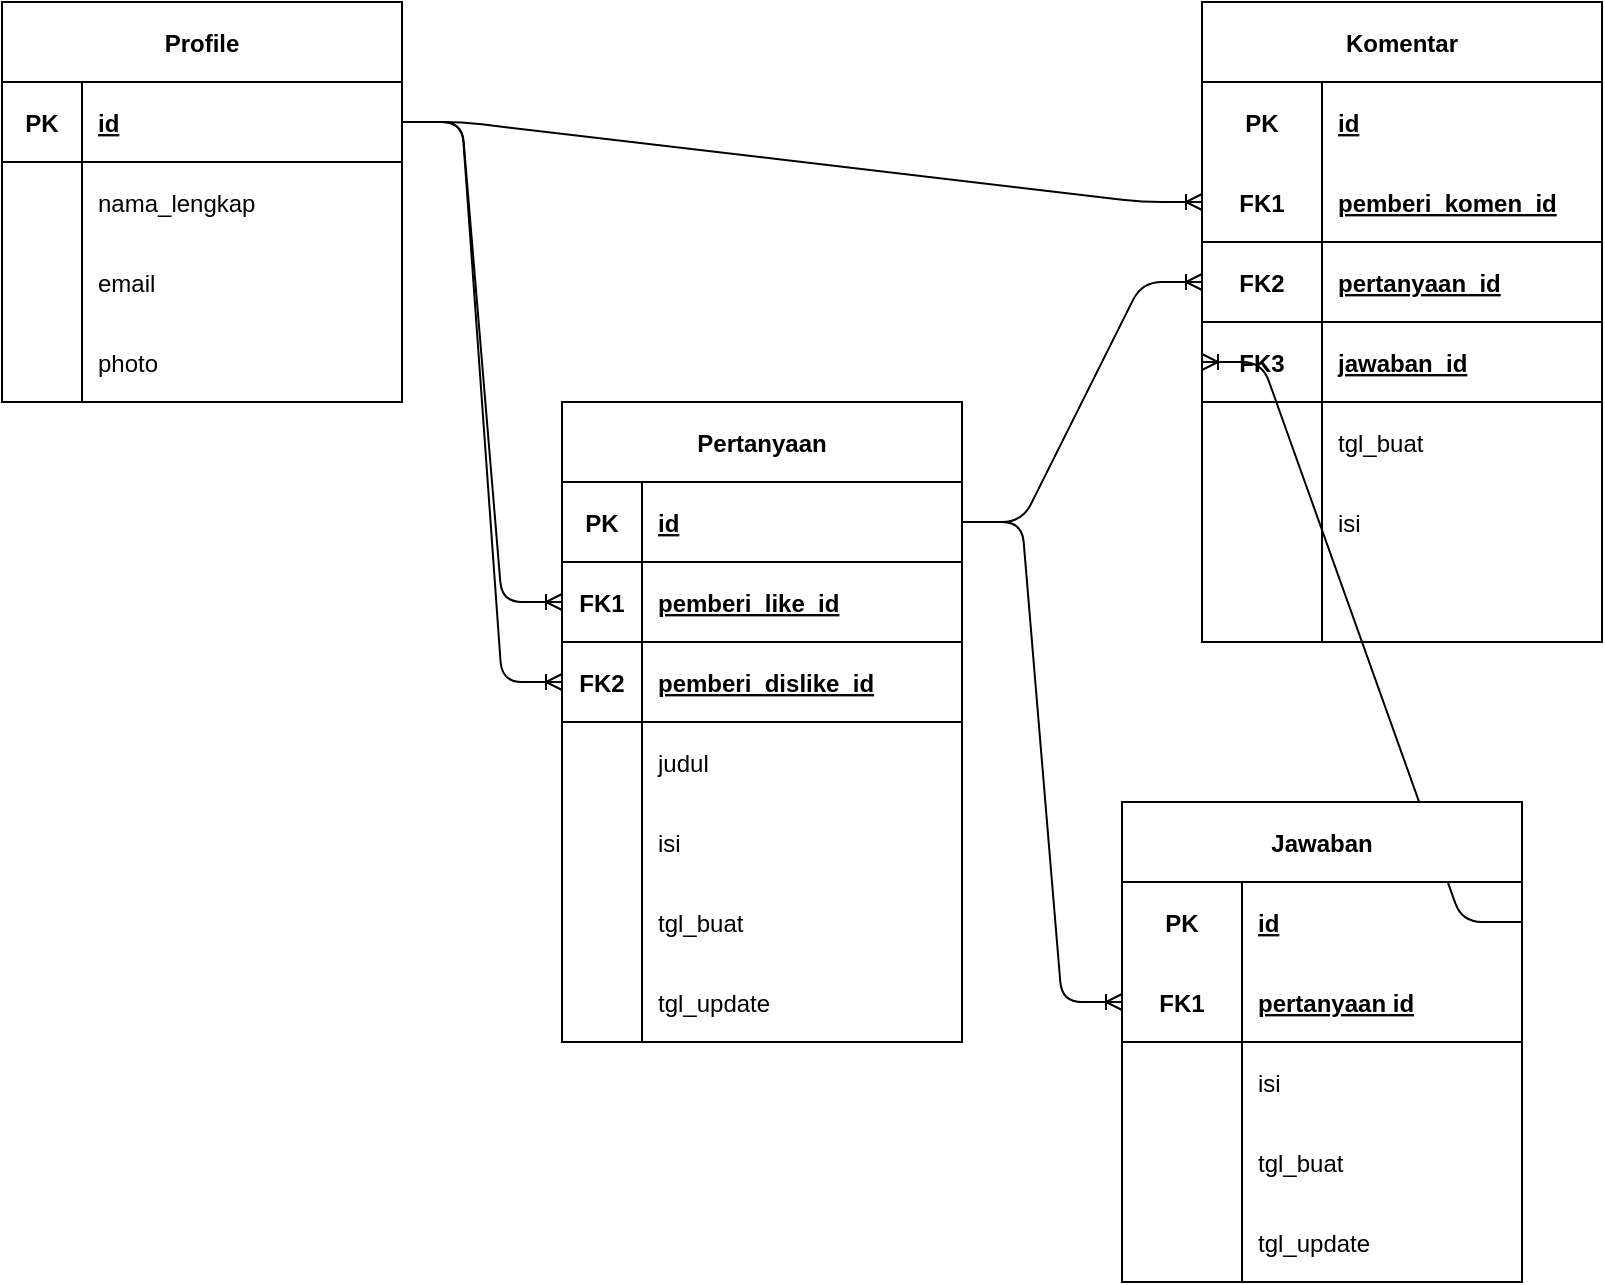 <mxfile version="13.5.8" type="github">
  <diagram id="R2lEEEUBdFMjLlhIrx00" name="Page-1">
    <mxGraphModel dx="1108" dy="482" grid="1" gridSize="10" guides="1" tooltips="1" connect="1" arrows="1" fold="1" page="1" pageScale="1" pageWidth="850" pageHeight="1100" math="0" shadow="0" extFonts="Permanent Marker^https://fonts.googleapis.com/css?family=Permanent+Marker">
      <root>
        <mxCell id="0" />
        <mxCell id="1" parent="0" />
        <mxCell id="bIq-X40aE5f3d1oRArP8-1" value="Profile" style="shape=table;startSize=40;container=1;collapsible=1;childLayout=tableLayout;fixedRows=1;rowLines=0;fontStyle=1;align=center;resizeLast=1;" parent="1" vertex="1">
          <mxGeometry x="40" y="40" width="200" height="200" as="geometry" />
        </mxCell>
        <mxCell id="bIq-X40aE5f3d1oRArP8-2" value="" style="shape=partialRectangle;collapsible=0;dropTarget=0;pointerEvents=0;fillColor=none;top=0;left=0;bottom=1;right=0;points=[[0,0.5],[1,0.5]];portConstraint=eastwest;" parent="bIq-X40aE5f3d1oRArP8-1" vertex="1">
          <mxGeometry y="40" width="200" height="40" as="geometry" />
        </mxCell>
        <mxCell id="bIq-X40aE5f3d1oRArP8-3" value="PK" style="shape=partialRectangle;connectable=0;fillColor=none;top=0;left=0;bottom=0;right=0;fontStyle=1;overflow=hidden;" parent="bIq-X40aE5f3d1oRArP8-2" vertex="1">
          <mxGeometry width="40" height="40" as="geometry" />
        </mxCell>
        <mxCell id="bIq-X40aE5f3d1oRArP8-4" value="id" style="shape=partialRectangle;connectable=0;fillColor=none;top=0;left=0;bottom=0;right=0;align=left;spacingLeft=6;fontStyle=5;overflow=hidden;" parent="bIq-X40aE5f3d1oRArP8-2" vertex="1">
          <mxGeometry x="40" width="160" height="40" as="geometry" />
        </mxCell>
        <mxCell id="bIq-X40aE5f3d1oRArP8-5" value="" style="shape=partialRectangle;collapsible=0;dropTarget=0;pointerEvents=0;fillColor=none;top=0;left=0;bottom=0;right=0;points=[[0,0.5],[1,0.5]];portConstraint=eastwest;" parent="bIq-X40aE5f3d1oRArP8-1" vertex="1">
          <mxGeometry y="80" width="200" height="40" as="geometry" />
        </mxCell>
        <mxCell id="bIq-X40aE5f3d1oRArP8-6" value="" style="shape=partialRectangle;connectable=0;fillColor=none;top=0;left=0;bottom=0;right=0;editable=1;overflow=hidden;" parent="bIq-X40aE5f3d1oRArP8-5" vertex="1">
          <mxGeometry width="40" height="40" as="geometry" />
        </mxCell>
        <mxCell id="bIq-X40aE5f3d1oRArP8-7" value="nama_lengkap" style="shape=partialRectangle;connectable=0;fillColor=none;top=0;left=0;bottom=0;right=0;align=left;spacingLeft=6;overflow=hidden;" parent="bIq-X40aE5f3d1oRArP8-5" vertex="1">
          <mxGeometry x="40" width="160" height="40" as="geometry" />
        </mxCell>
        <mxCell id="bIq-X40aE5f3d1oRArP8-8" value="" style="shape=partialRectangle;collapsible=0;dropTarget=0;pointerEvents=0;fillColor=none;top=0;left=0;bottom=0;right=0;points=[[0,0.5],[1,0.5]];portConstraint=eastwest;" parent="bIq-X40aE5f3d1oRArP8-1" vertex="1">
          <mxGeometry y="120" width="200" height="40" as="geometry" />
        </mxCell>
        <mxCell id="bIq-X40aE5f3d1oRArP8-9" value="" style="shape=partialRectangle;connectable=0;fillColor=none;top=0;left=0;bottom=0;right=0;editable=1;overflow=hidden;" parent="bIq-X40aE5f3d1oRArP8-8" vertex="1">
          <mxGeometry width="40" height="40" as="geometry" />
        </mxCell>
        <mxCell id="bIq-X40aE5f3d1oRArP8-10" value="email" style="shape=partialRectangle;connectable=0;fillColor=none;top=0;left=0;bottom=0;right=0;align=left;spacingLeft=6;overflow=hidden;" parent="bIq-X40aE5f3d1oRArP8-8" vertex="1">
          <mxGeometry x="40" width="160" height="40" as="geometry" />
        </mxCell>
        <mxCell id="bIq-X40aE5f3d1oRArP8-11" value="" style="shape=partialRectangle;collapsible=0;dropTarget=0;pointerEvents=0;fillColor=none;top=0;left=0;bottom=0;right=0;points=[[0,0.5],[1,0.5]];portConstraint=eastwest;" parent="bIq-X40aE5f3d1oRArP8-1" vertex="1">
          <mxGeometry y="160" width="200" height="40" as="geometry" />
        </mxCell>
        <mxCell id="bIq-X40aE5f3d1oRArP8-12" value="" style="shape=partialRectangle;connectable=0;fillColor=none;top=0;left=0;bottom=0;right=0;editable=1;overflow=hidden;" parent="bIq-X40aE5f3d1oRArP8-11" vertex="1">
          <mxGeometry width="40" height="40" as="geometry" />
        </mxCell>
        <mxCell id="bIq-X40aE5f3d1oRArP8-13" value="photo" style="shape=partialRectangle;connectable=0;fillColor=none;top=0;left=0;bottom=0;right=0;align=left;spacingLeft=6;overflow=hidden;" parent="bIq-X40aE5f3d1oRArP8-11" vertex="1">
          <mxGeometry x="40" width="160" height="40" as="geometry" />
        </mxCell>
        <mxCell id="bIq-X40aE5f3d1oRArP8-62" value="" style="edgeStyle=entityRelationEdgeStyle;fontSize=12;html=1;endArrow=ERoneToMany;exitX=1;exitY=0.5;exitDx=0;exitDy=0;entryX=0;entryY=0.5;entryDx=0;entryDy=0;" parent="1" source="bIq-X40aE5f3d1oRArP8-2" target="bIq-X40aE5f3d1oRArP8-114" edge="1">
          <mxGeometry width="100" height="100" relative="1" as="geometry">
            <mxPoint x="140" y="600" as="sourcePoint" />
            <mxPoint x="400" y="340" as="targetPoint" />
          </mxGeometry>
        </mxCell>
        <mxCell id="bIq-X40aE5f3d1oRArP8-79" value="" style="edgeStyle=entityRelationEdgeStyle;fontSize=12;html=1;endArrow=ERoneToMany;exitX=1;exitY=0.5;exitDx=0;exitDy=0;entryX=0;entryY=0.5;entryDx=0;entryDy=0;" parent="1" source="bIq-X40aE5f3d1oRArP8-18" target="bIq-X40aE5f3d1oRArP8-84" edge="1">
          <mxGeometry width="100" height="100" relative="1" as="geometry">
            <mxPoint x="180" y="460" as="sourcePoint" />
            <mxPoint x="280" y="890" as="targetPoint" />
          </mxGeometry>
        </mxCell>
        <mxCell id="bIq-X40aE5f3d1oRArP8-129" value="" style="edgeStyle=entityRelationEdgeStyle;fontSize=12;html=1;endArrow=ERoneToMany;exitX=1;exitY=0.5;exitDx=0;exitDy=0;entryX=0;entryY=0.5;entryDx=0;entryDy=0;" parent="1" source="bIq-X40aE5f3d1oRArP8-18" target="bIq-X40aE5f3d1oRArP8-123" edge="1">
          <mxGeometry width="100" height="100" relative="1" as="geometry">
            <mxPoint x="290" y="540" as="sourcePoint" />
            <mxPoint x="390" y="440" as="targetPoint" />
          </mxGeometry>
        </mxCell>
        <mxCell id="bIq-X40aE5f3d1oRArP8-130" value="" style="edgeStyle=entityRelationEdgeStyle;fontSize=12;html=1;endArrow=ERoneToMany;entryX=0;entryY=0.5;entryDx=0;entryDy=0;exitX=1;exitY=0.25;exitDx=0;exitDy=0;" parent="1" source="bIq-X40aE5f3d1oRArP8-80" target="bIq-X40aE5f3d1oRArP8-126" edge="1">
          <mxGeometry width="100" height="100" relative="1" as="geometry">
            <mxPoint x="460" y="700" as="sourcePoint" />
            <mxPoint x="560" y="600" as="targetPoint" />
          </mxGeometry>
        </mxCell>
        <mxCell id="bIq-X40aE5f3d1oRArP8-110" value="Komentar" style="shape=table;startSize=40;container=1;collapsible=1;childLayout=tableLayout;fixedRows=1;rowLines=0;fontStyle=1;align=center;resizeLast=1;" parent="1" vertex="1">
          <mxGeometry x="640" y="40" width="200" height="320" as="geometry" />
        </mxCell>
        <mxCell id="bIq-X40aE5f3d1oRArP8-111" value="" style="shape=partialRectangle;collapsible=0;dropTarget=0;pointerEvents=0;fillColor=none;top=0;left=0;bottom=0;right=0;points=[[0,0.5],[1,0.5]];portConstraint=eastwest;" parent="bIq-X40aE5f3d1oRArP8-110" vertex="1">
          <mxGeometry y="40" width="200" height="40" as="geometry" />
        </mxCell>
        <mxCell id="bIq-X40aE5f3d1oRArP8-112" value="PK" style="shape=partialRectangle;connectable=0;fillColor=none;top=0;left=0;bottom=0;right=0;fontStyle=1;overflow=hidden;" parent="bIq-X40aE5f3d1oRArP8-111" vertex="1">
          <mxGeometry width="60" height="40" as="geometry" />
        </mxCell>
        <mxCell id="bIq-X40aE5f3d1oRArP8-113" value="id" style="shape=partialRectangle;connectable=0;fillColor=none;top=0;left=0;bottom=0;right=0;align=left;spacingLeft=6;fontStyle=5;overflow=hidden;" parent="bIq-X40aE5f3d1oRArP8-111" vertex="1">
          <mxGeometry x="60" width="140" height="40" as="geometry" />
        </mxCell>
        <mxCell id="bIq-X40aE5f3d1oRArP8-114" value="" style="shape=partialRectangle;collapsible=0;dropTarget=0;pointerEvents=0;fillColor=none;top=0;left=0;bottom=1;right=0;points=[[0,0.5],[1,0.5]];portConstraint=eastwest;" parent="bIq-X40aE5f3d1oRArP8-110" vertex="1">
          <mxGeometry y="80" width="200" height="40" as="geometry" />
        </mxCell>
        <mxCell id="bIq-X40aE5f3d1oRArP8-115" value="FK1" style="shape=partialRectangle;connectable=0;fillColor=none;top=0;left=0;bottom=0;right=0;fontStyle=1;overflow=hidden;" parent="bIq-X40aE5f3d1oRArP8-114" vertex="1">
          <mxGeometry width="60" height="40" as="geometry" />
        </mxCell>
        <mxCell id="bIq-X40aE5f3d1oRArP8-116" value="pemberi_komen_id" style="shape=partialRectangle;connectable=0;fillColor=none;top=0;left=0;bottom=0;right=0;align=left;spacingLeft=6;fontStyle=5;overflow=hidden;" parent="bIq-X40aE5f3d1oRArP8-114" vertex="1">
          <mxGeometry x="60" width="140" height="40" as="geometry" />
        </mxCell>
        <mxCell id="bIq-X40aE5f3d1oRArP8-123" value="" style="shape=partialRectangle;collapsible=0;dropTarget=0;pointerEvents=0;fillColor=none;top=0;left=0;bottom=1;right=0;points=[[0,0.5],[1,0.5]];portConstraint=eastwest;" parent="bIq-X40aE5f3d1oRArP8-110" vertex="1">
          <mxGeometry y="120" width="200" height="40" as="geometry" />
        </mxCell>
        <mxCell id="bIq-X40aE5f3d1oRArP8-124" value="FK2" style="shape=partialRectangle;connectable=0;fillColor=none;top=0;left=0;bottom=0;right=0;fontStyle=1;overflow=hidden;" parent="bIq-X40aE5f3d1oRArP8-123" vertex="1">
          <mxGeometry width="60" height="40" as="geometry" />
        </mxCell>
        <mxCell id="bIq-X40aE5f3d1oRArP8-125" value="pertanyaan_id" style="shape=partialRectangle;connectable=0;fillColor=none;top=0;left=0;bottom=0;right=0;align=left;spacingLeft=6;fontStyle=5;overflow=hidden;" parent="bIq-X40aE5f3d1oRArP8-123" vertex="1">
          <mxGeometry x="60" width="140" height="40" as="geometry" />
        </mxCell>
        <mxCell id="bIq-X40aE5f3d1oRArP8-126" value="" style="shape=partialRectangle;collapsible=0;dropTarget=0;pointerEvents=0;fillColor=none;top=0;left=0;bottom=1;right=0;points=[[0,0.5],[1,0.5]];portConstraint=eastwest;" parent="bIq-X40aE5f3d1oRArP8-110" vertex="1">
          <mxGeometry y="160" width="200" height="40" as="geometry" />
        </mxCell>
        <mxCell id="bIq-X40aE5f3d1oRArP8-127" value="FK3" style="shape=partialRectangle;connectable=0;fillColor=none;top=0;left=0;bottom=0;right=0;fontStyle=1;overflow=hidden;" parent="bIq-X40aE5f3d1oRArP8-126" vertex="1">
          <mxGeometry width="60" height="40" as="geometry" />
        </mxCell>
        <mxCell id="bIq-X40aE5f3d1oRArP8-128" value="jawaban_id" style="shape=partialRectangle;connectable=0;fillColor=none;top=0;left=0;bottom=0;right=0;align=left;spacingLeft=6;fontStyle=5;overflow=hidden;" parent="bIq-X40aE5f3d1oRArP8-126" vertex="1">
          <mxGeometry x="60" width="140" height="40" as="geometry" />
        </mxCell>
        <mxCell id="bIq-X40aE5f3d1oRArP8-117" value="" style="shape=partialRectangle;collapsible=0;dropTarget=0;pointerEvents=0;fillColor=none;top=0;left=0;bottom=0;right=0;points=[[0,0.5],[1,0.5]];portConstraint=eastwest;" parent="bIq-X40aE5f3d1oRArP8-110" vertex="1">
          <mxGeometry y="200" width="200" height="40" as="geometry" />
        </mxCell>
        <mxCell id="bIq-X40aE5f3d1oRArP8-118" value="" style="shape=partialRectangle;connectable=0;fillColor=none;top=0;left=0;bottom=0;right=0;editable=1;overflow=hidden;" parent="bIq-X40aE5f3d1oRArP8-117" vertex="1">
          <mxGeometry width="60" height="40" as="geometry" />
        </mxCell>
        <mxCell id="bIq-X40aE5f3d1oRArP8-119" value="tgl_buat" style="shape=partialRectangle;connectable=0;fillColor=none;top=0;left=0;bottom=0;right=0;align=left;spacingLeft=6;overflow=hidden;" parent="bIq-X40aE5f3d1oRArP8-117" vertex="1">
          <mxGeometry x="60" width="140" height="40" as="geometry" />
        </mxCell>
        <mxCell id="4JJolimNtbxlTP1begQ2-1" value="" style="shape=partialRectangle;collapsible=0;dropTarget=0;pointerEvents=0;fillColor=none;top=0;left=0;bottom=0;right=0;points=[[0,0.5],[1,0.5]];portConstraint=eastwest;" vertex="1" parent="bIq-X40aE5f3d1oRArP8-110">
          <mxGeometry y="240" width="200" height="40" as="geometry" />
        </mxCell>
        <mxCell id="4JJolimNtbxlTP1begQ2-2" value="" style="shape=partialRectangle;connectable=0;fillColor=none;top=0;left=0;bottom=0;right=0;editable=1;overflow=hidden;" vertex="1" parent="4JJolimNtbxlTP1begQ2-1">
          <mxGeometry width="60" height="40" as="geometry" />
        </mxCell>
        <mxCell id="4JJolimNtbxlTP1begQ2-3" value="isi" style="shape=partialRectangle;connectable=0;fillColor=none;top=0;left=0;bottom=0;right=0;align=left;spacingLeft=6;overflow=hidden;" vertex="1" parent="4JJolimNtbxlTP1begQ2-1">
          <mxGeometry x="60" width="140" height="40" as="geometry" />
        </mxCell>
        <mxCell id="bIq-X40aE5f3d1oRArP8-120" value="" style="shape=partialRectangle;collapsible=0;dropTarget=0;pointerEvents=0;fillColor=none;top=0;left=0;bottom=0;right=0;points=[[0,0.5],[1,0.5]];portConstraint=eastwest;" parent="bIq-X40aE5f3d1oRArP8-110" vertex="1">
          <mxGeometry y="280" width="200" height="40" as="geometry" />
        </mxCell>
        <mxCell id="bIq-X40aE5f3d1oRArP8-121" value="" style="shape=partialRectangle;connectable=0;fillColor=none;top=0;left=0;bottom=0;right=0;editable=1;overflow=hidden;" parent="bIq-X40aE5f3d1oRArP8-120" vertex="1">
          <mxGeometry width="60" height="40" as="geometry" />
        </mxCell>
        <mxCell id="bIq-X40aE5f3d1oRArP8-122" value="" style="shape=partialRectangle;connectable=0;fillColor=none;top=0;left=0;bottom=0;right=0;align=left;spacingLeft=6;overflow=hidden;" parent="bIq-X40aE5f3d1oRArP8-120" vertex="1">
          <mxGeometry x="60" width="140" height="40" as="geometry" />
        </mxCell>
        <mxCell id="bIq-X40aE5f3d1oRArP8-138" value="" style="edgeStyle=entityRelationEdgeStyle;fontSize=12;html=1;endArrow=ERoneToMany;exitX=1;exitY=0.5;exitDx=0;exitDy=0;entryX=0;entryY=0.5;entryDx=0;entryDy=0;" parent="1" source="bIq-X40aE5f3d1oRArP8-2" target="bIq-X40aE5f3d1oRArP8-131" edge="1">
          <mxGeometry width="100" height="100" relative="1" as="geometry">
            <mxPoint x="290" y="340" as="sourcePoint" />
            <mxPoint x="390" y="240" as="targetPoint" />
          </mxGeometry>
        </mxCell>
        <mxCell id="bIq-X40aE5f3d1oRArP8-80" value="Jawaban" style="shape=table;startSize=40;container=1;collapsible=1;childLayout=tableLayout;fixedRows=1;rowLines=0;fontStyle=1;align=center;resizeLast=1;" parent="1" vertex="1">
          <mxGeometry x="600" y="440" width="200" height="240" as="geometry" />
        </mxCell>
        <mxCell id="bIq-X40aE5f3d1oRArP8-81" value="" style="shape=partialRectangle;collapsible=0;dropTarget=0;pointerEvents=0;fillColor=none;top=0;left=0;bottom=0;right=0;points=[[0,0.5],[1,0.5]];portConstraint=eastwest;" parent="bIq-X40aE5f3d1oRArP8-80" vertex="1">
          <mxGeometry y="40" width="200" height="40" as="geometry" />
        </mxCell>
        <mxCell id="bIq-X40aE5f3d1oRArP8-82" value="PK" style="shape=partialRectangle;connectable=0;fillColor=none;top=0;left=0;bottom=0;right=0;fontStyle=1;overflow=hidden;" parent="bIq-X40aE5f3d1oRArP8-81" vertex="1">
          <mxGeometry width="60" height="40" as="geometry" />
        </mxCell>
        <mxCell id="bIq-X40aE5f3d1oRArP8-83" value="id" style="shape=partialRectangle;connectable=0;fillColor=none;top=0;left=0;bottom=0;right=0;align=left;spacingLeft=6;fontStyle=5;overflow=hidden;" parent="bIq-X40aE5f3d1oRArP8-81" vertex="1">
          <mxGeometry x="60" width="140" height="40" as="geometry" />
        </mxCell>
        <mxCell id="bIq-X40aE5f3d1oRArP8-84" value="" style="shape=partialRectangle;collapsible=0;dropTarget=0;pointerEvents=0;fillColor=none;top=0;left=0;bottom=1;right=0;points=[[0,0.5],[1,0.5]];portConstraint=eastwest;" parent="bIq-X40aE5f3d1oRArP8-80" vertex="1">
          <mxGeometry y="80" width="200" height="40" as="geometry" />
        </mxCell>
        <mxCell id="bIq-X40aE5f3d1oRArP8-85" value="FK1" style="shape=partialRectangle;connectable=0;fillColor=none;top=0;left=0;bottom=0;right=0;fontStyle=1;overflow=hidden;" parent="bIq-X40aE5f3d1oRArP8-84" vertex="1">
          <mxGeometry width="60" height="40" as="geometry" />
        </mxCell>
        <mxCell id="bIq-X40aE5f3d1oRArP8-86" value="pertanyaan id" style="shape=partialRectangle;connectable=0;fillColor=none;top=0;left=0;bottom=0;right=0;align=left;spacingLeft=6;fontStyle=5;overflow=hidden;" parent="bIq-X40aE5f3d1oRArP8-84" vertex="1">
          <mxGeometry x="60" width="140" height="40" as="geometry" />
        </mxCell>
        <mxCell id="bIq-X40aE5f3d1oRArP8-87" value="" style="shape=partialRectangle;collapsible=0;dropTarget=0;pointerEvents=0;fillColor=none;top=0;left=0;bottom=0;right=0;points=[[0,0.5],[1,0.5]];portConstraint=eastwest;" parent="bIq-X40aE5f3d1oRArP8-80" vertex="1">
          <mxGeometry y="120" width="200" height="40" as="geometry" />
        </mxCell>
        <mxCell id="bIq-X40aE5f3d1oRArP8-88" value="" style="shape=partialRectangle;connectable=0;fillColor=none;top=0;left=0;bottom=0;right=0;editable=1;overflow=hidden;" parent="bIq-X40aE5f3d1oRArP8-87" vertex="1">
          <mxGeometry width="60" height="40" as="geometry" />
        </mxCell>
        <mxCell id="bIq-X40aE5f3d1oRArP8-89" value="isi" style="shape=partialRectangle;connectable=0;fillColor=none;top=0;left=0;bottom=0;right=0;align=left;spacingLeft=6;overflow=hidden;" parent="bIq-X40aE5f3d1oRArP8-87" vertex="1">
          <mxGeometry x="60" width="140" height="40" as="geometry" />
        </mxCell>
        <mxCell id="bIq-X40aE5f3d1oRArP8-90" value="" style="shape=partialRectangle;collapsible=0;dropTarget=0;pointerEvents=0;fillColor=none;top=0;left=0;bottom=0;right=0;points=[[0,0.5],[1,0.5]];portConstraint=eastwest;" parent="bIq-X40aE5f3d1oRArP8-80" vertex="1">
          <mxGeometry y="160" width="200" height="40" as="geometry" />
        </mxCell>
        <mxCell id="bIq-X40aE5f3d1oRArP8-91" value="" style="shape=partialRectangle;connectable=0;fillColor=none;top=0;left=0;bottom=0;right=0;editable=1;overflow=hidden;" parent="bIq-X40aE5f3d1oRArP8-90" vertex="1">
          <mxGeometry width="60" height="40" as="geometry" />
        </mxCell>
        <mxCell id="bIq-X40aE5f3d1oRArP8-92" value="tgl_buat" style="shape=partialRectangle;connectable=0;fillColor=none;top=0;left=0;bottom=0;right=0;align=left;spacingLeft=6;overflow=hidden;" parent="bIq-X40aE5f3d1oRArP8-90" vertex="1">
          <mxGeometry x="60" width="140" height="40" as="geometry" />
        </mxCell>
        <mxCell id="bIq-X40aE5f3d1oRArP8-93" value="" style="shape=partialRectangle;collapsible=0;dropTarget=0;pointerEvents=0;fillColor=none;top=0;left=0;bottom=0;right=0;points=[[0,0.5],[1,0.5]];portConstraint=eastwest;" parent="bIq-X40aE5f3d1oRArP8-80" vertex="1">
          <mxGeometry y="200" width="200" height="40" as="geometry" />
        </mxCell>
        <mxCell id="bIq-X40aE5f3d1oRArP8-94" value="" style="shape=partialRectangle;connectable=0;fillColor=none;top=0;left=0;bottom=0;right=0;editable=1;overflow=hidden;" parent="bIq-X40aE5f3d1oRArP8-93" vertex="1">
          <mxGeometry width="60" height="40" as="geometry" />
        </mxCell>
        <mxCell id="bIq-X40aE5f3d1oRArP8-95" value="tgl_update" style="shape=partialRectangle;connectable=0;fillColor=none;top=0;left=0;bottom=0;right=0;align=left;spacingLeft=6;overflow=hidden;" parent="bIq-X40aE5f3d1oRArP8-93" vertex="1">
          <mxGeometry x="60" width="140" height="40" as="geometry" />
        </mxCell>
        <mxCell id="bIq-X40aE5f3d1oRArP8-139" value="" style="edgeStyle=entityRelationEdgeStyle;fontSize=12;html=1;endArrow=ERoneToMany;exitX=1;exitY=0.5;exitDx=0;exitDy=0;entryX=0;entryY=0.5;entryDx=0;entryDy=0;" parent="1" source="bIq-X40aE5f3d1oRArP8-2" target="bIq-X40aE5f3d1oRArP8-134" edge="1">
          <mxGeometry width="100" height="100" relative="1" as="geometry">
            <mxPoint x="290" y="240" as="sourcePoint" />
            <mxPoint x="390" y="140" as="targetPoint" />
          </mxGeometry>
        </mxCell>
        <mxCell id="bIq-X40aE5f3d1oRArP8-17" value="Pertanyaan" style="shape=table;startSize=40;container=1;collapsible=1;childLayout=tableLayout;fixedRows=1;rowLines=0;fontStyle=1;align=center;resizeLast=1;" parent="1" vertex="1">
          <mxGeometry x="320" y="240" width="200" height="320" as="geometry" />
        </mxCell>
        <mxCell id="bIq-X40aE5f3d1oRArP8-18" value="" style="shape=partialRectangle;collapsible=0;dropTarget=0;pointerEvents=0;fillColor=none;top=0;left=0;bottom=1;right=0;points=[[0,0.5],[1,0.5]];portConstraint=eastwest;" parent="bIq-X40aE5f3d1oRArP8-17" vertex="1">
          <mxGeometry y="40" width="200" height="40" as="geometry" />
        </mxCell>
        <mxCell id="bIq-X40aE5f3d1oRArP8-19" value="PK" style="shape=partialRectangle;connectable=0;fillColor=none;top=0;left=0;bottom=0;right=0;fontStyle=1;overflow=hidden;" parent="bIq-X40aE5f3d1oRArP8-18" vertex="1">
          <mxGeometry width="40" height="40" as="geometry" />
        </mxCell>
        <mxCell id="bIq-X40aE5f3d1oRArP8-20" value="id" style="shape=partialRectangle;connectable=0;fillColor=none;top=0;left=0;bottom=0;right=0;align=left;spacingLeft=6;fontStyle=5;overflow=hidden;" parent="bIq-X40aE5f3d1oRArP8-18" vertex="1">
          <mxGeometry x="40" width="160" height="40" as="geometry" />
        </mxCell>
        <mxCell id="bIq-X40aE5f3d1oRArP8-131" value="" style="shape=partialRectangle;collapsible=0;dropTarget=0;pointerEvents=0;fillColor=none;top=0;left=0;bottom=1;right=0;points=[[0,0.5],[1,0.5]];portConstraint=eastwest;" parent="bIq-X40aE5f3d1oRArP8-17" vertex="1">
          <mxGeometry y="80" width="200" height="40" as="geometry" />
        </mxCell>
        <mxCell id="bIq-X40aE5f3d1oRArP8-132" value="FK1" style="shape=partialRectangle;connectable=0;fillColor=none;top=0;left=0;bottom=0;right=0;fontStyle=1;overflow=hidden;" parent="bIq-X40aE5f3d1oRArP8-131" vertex="1">
          <mxGeometry width="40" height="40" as="geometry" />
        </mxCell>
        <mxCell id="bIq-X40aE5f3d1oRArP8-133" value="pemberi_like_id" style="shape=partialRectangle;connectable=0;fillColor=none;top=0;left=0;bottom=0;right=0;align=left;spacingLeft=6;fontStyle=5;overflow=hidden;" parent="bIq-X40aE5f3d1oRArP8-131" vertex="1">
          <mxGeometry x="40" width="160" height="40" as="geometry" />
        </mxCell>
        <mxCell id="bIq-X40aE5f3d1oRArP8-134" value="" style="shape=partialRectangle;collapsible=0;dropTarget=0;pointerEvents=0;fillColor=none;top=0;left=0;bottom=1;right=0;points=[[0,0.5],[1,0.5]];portConstraint=eastwest;" parent="bIq-X40aE5f3d1oRArP8-17" vertex="1">
          <mxGeometry y="120" width="200" height="40" as="geometry" />
        </mxCell>
        <mxCell id="bIq-X40aE5f3d1oRArP8-135" value="FK2" style="shape=partialRectangle;connectable=0;fillColor=none;top=0;left=0;bottom=0;right=0;fontStyle=1;overflow=hidden;" parent="bIq-X40aE5f3d1oRArP8-134" vertex="1">
          <mxGeometry width="40" height="40" as="geometry" />
        </mxCell>
        <mxCell id="bIq-X40aE5f3d1oRArP8-136" value="pemberi_dislike_id" style="shape=partialRectangle;connectable=0;fillColor=none;top=0;left=0;bottom=0;right=0;align=left;spacingLeft=6;fontStyle=5;overflow=hidden;" parent="bIq-X40aE5f3d1oRArP8-134" vertex="1">
          <mxGeometry x="40" width="160" height="40" as="geometry" />
        </mxCell>
        <mxCell id="bIq-X40aE5f3d1oRArP8-21" value="" style="shape=partialRectangle;collapsible=0;dropTarget=0;pointerEvents=0;fillColor=none;top=0;left=0;bottom=0;right=0;points=[[0,0.5],[1,0.5]];portConstraint=eastwest;" parent="bIq-X40aE5f3d1oRArP8-17" vertex="1">
          <mxGeometry y="160" width="200" height="40" as="geometry" />
        </mxCell>
        <mxCell id="bIq-X40aE5f3d1oRArP8-22" value="" style="shape=partialRectangle;connectable=0;fillColor=none;top=0;left=0;bottom=0;right=0;editable=1;overflow=hidden;" parent="bIq-X40aE5f3d1oRArP8-21" vertex="1">
          <mxGeometry width="40" height="40" as="geometry" />
        </mxCell>
        <mxCell id="bIq-X40aE5f3d1oRArP8-23" value="judul" style="shape=partialRectangle;connectable=0;fillColor=none;top=0;left=0;bottom=0;right=0;align=left;spacingLeft=6;overflow=hidden;" parent="bIq-X40aE5f3d1oRArP8-21" vertex="1">
          <mxGeometry x="40" width="160" height="40" as="geometry" />
        </mxCell>
        <mxCell id="bIq-X40aE5f3d1oRArP8-24" value="" style="shape=partialRectangle;collapsible=0;dropTarget=0;pointerEvents=0;fillColor=none;top=0;left=0;bottom=0;right=0;points=[[0,0.5],[1,0.5]];portConstraint=eastwest;" parent="bIq-X40aE5f3d1oRArP8-17" vertex="1">
          <mxGeometry y="200" width="200" height="40" as="geometry" />
        </mxCell>
        <mxCell id="bIq-X40aE5f3d1oRArP8-25" value="" style="shape=partialRectangle;connectable=0;fillColor=none;top=0;left=0;bottom=0;right=0;editable=1;overflow=hidden;" parent="bIq-X40aE5f3d1oRArP8-24" vertex="1">
          <mxGeometry width="40" height="40" as="geometry" />
        </mxCell>
        <mxCell id="bIq-X40aE5f3d1oRArP8-26" value="isi" style="shape=partialRectangle;connectable=0;fillColor=none;top=0;left=0;bottom=0;right=0;align=left;spacingLeft=6;overflow=hidden;" parent="bIq-X40aE5f3d1oRArP8-24" vertex="1">
          <mxGeometry x="40" width="160" height="40" as="geometry" />
        </mxCell>
        <mxCell id="bIq-X40aE5f3d1oRArP8-27" value="" style="shape=partialRectangle;collapsible=0;dropTarget=0;pointerEvents=0;fillColor=none;top=0;left=0;bottom=0;right=0;points=[[0,0.5],[1,0.5]];portConstraint=eastwest;" parent="bIq-X40aE5f3d1oRArP8-17" vertex="1">
          <mxGeometry y="240" width="200" height="40" as="geometry" />
        </mxCell>
        <mxCell id="bIq-X40aE5f3d1oRArP8-28" value="" style="shape=partialRectangle;connectable=0;fillColor=none;top=0;left=0;bottom=0;right=0;editable=1;overflow=hidden;" parent="bIq-X40aE5f3d1oRArP8-27" vertex="1">
          <mxGeometry width="40" height="40" as="geometry" />
        </mxCell>
        <mxCell id="bIq-X40aE5f3d1oRArP8-29" value="tgl_buat" style="shape=partialRectangle;connectable=0;fillColor=none;top=0;left=0;bottom=0;right=0;align=left;spacingLeft=6;overflow=hidden;" parent="bIq-X40aE5f3d1oRArP8-27" vertex="1">
          <mxGeometry x="40" width="160" height="40" as="geometry" />
        </mxCell>
        <mxCell id="bIq-X40aE5f3d1oRArP8-70" value="" style="shape=partialRectangle;collapsible=0;dropTarget=0;pointerEvents=0;fillColor=none;top=0;left=0;bottom=0;right=0;points=[[0,0.5],[1,0.5]];portConstraint=eastwest;" parent="bIq-X40aE5f3d1oRArP8-17" vertex="1">
          <mxGeometry y="280" width="200" height="40" as="geometry" />
        </mxCell>
        <mxCell id="bIq-X40aE5f3d1oRArP8-71" value="" style="shape=partialRectangle;connectable=0;fillColor=none;top=0;left=0;bottom=0;right=0;editable=1;overflow=hidden;" parent="bIq-X40aE5f3d1oRArP8-70" vertex="1">
          <mxGeometry width="40" height="40" as="geometry" />
        </mxCell>
        <mxCell id="bIq-X40aE5f3d1oRArP8-72" value="tgl_update" style="shape=partialRectangle;connectable=0;fillColor=none;top=0;left=0;bottom=0;right=0;align=left;spacingLeft=6;overflow=hidden;" parent="bIq-X40aE5f3d1oRArP8-70" vertex="1">
          <mxGeometry x="40" width="160" height="40" as="geometry" />
        </mxCell>
      </root>
    </mxGraphModel>
  </diagram>
</mxfile>
